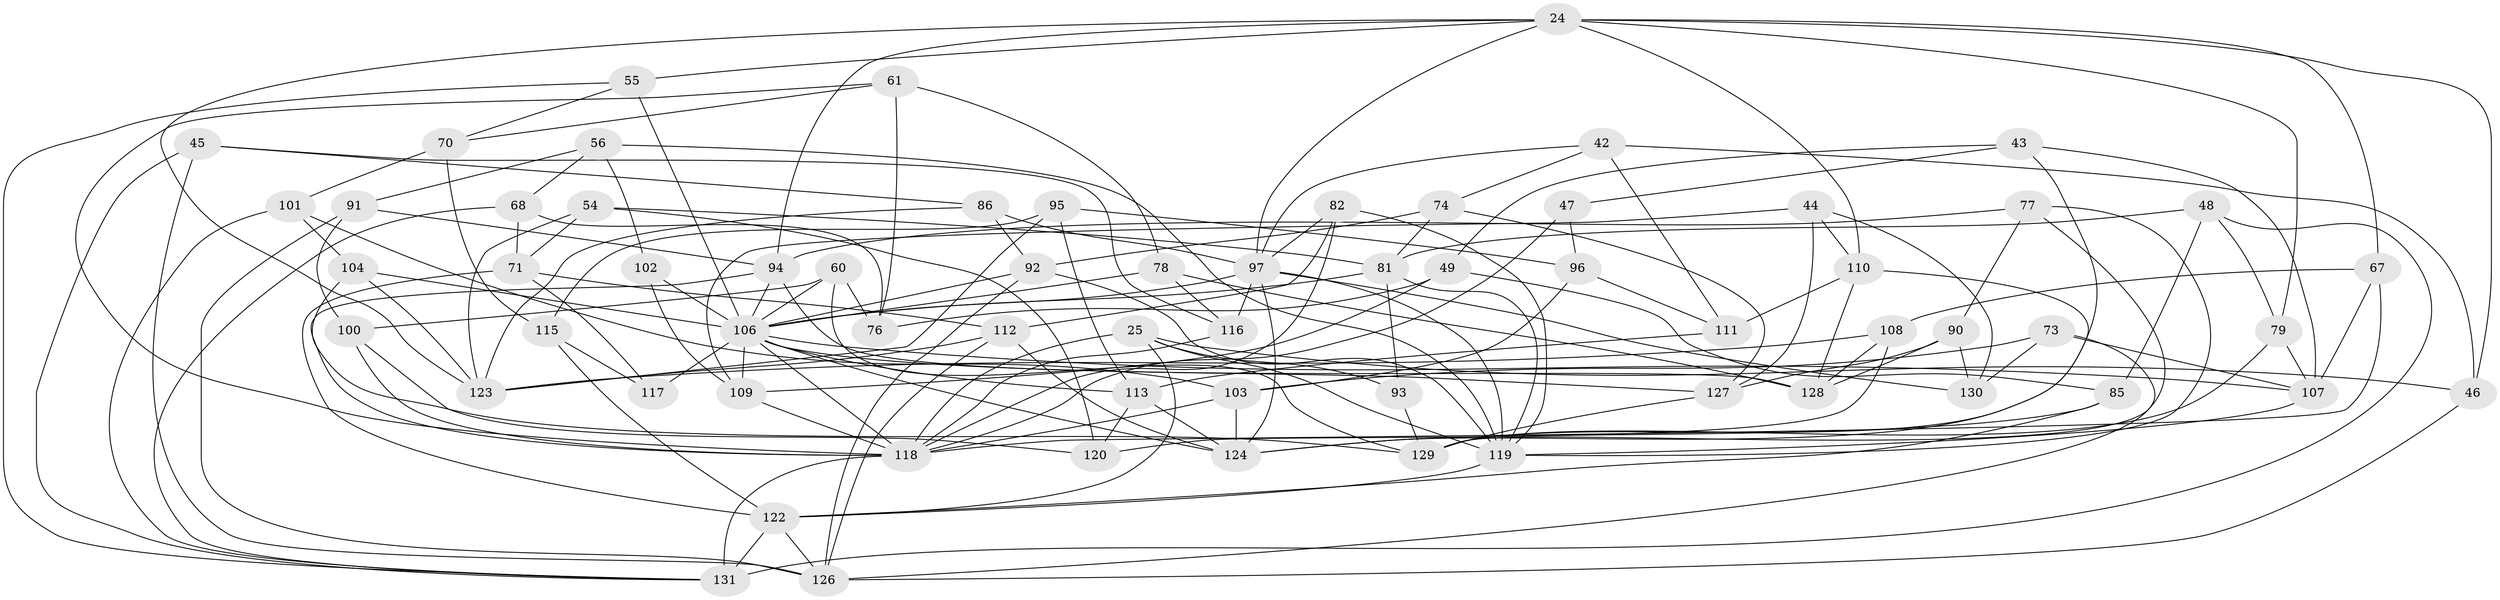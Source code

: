 // original degree distribution, {4: 1.0}
// Generated by graph-tools (version 1.1) at 2025/58/03/09/25 04:58:10]
// undirected, 65 vertices, 162 edges
graph export_dot {
graph [start="1"]
  node [color=gray90,style=filled];
  24 [super="+3+5+11"];
  25 [super="+13"];
  42;
  43;
  44;
  45;
  46;
  47;
  48;
  49;
  54;
  55;
  56;
  60;
  61;
  67 [super="+63"];
  68;
  70;
  71 [super="+19"];
  73;
  74;
  76;
  77;
  78 [super="+64"];
  79;
  81 [super="+34+80"];
  82;
  85;
  86;
  90;
  91;
  92 [super="+69"];
  93;
  94 [super="+32+58"];
  95;
  96;
  97 [super="+7+17+66"];
  100;
  101;
  102;
  103 [super="+89"];
  104 [super="+84"];
  106 [super="+75+62+99"];
  107 [super="+8+28"];
  108;
  109 [super="+6+87"];
  110 [super="+14"];
  111;
  112 [super="+1+26"];
  113 [super="+51"];
  115;
  116;
  117;
  118 [super="+114+105"];
  119 [super="+39+40+72"];
  120;
  122 [super="+41"];
  123 [super="+22+27"];
  124 [super="+20"];
  126 [super="+98"];
  127 [super="+125"];
  128 [super="+9"];
  129 [super="+65"];
  130;
  131 [super="+121"];
  24 -- 79;
  24 -- 97;
  24 -- 55;
  24 -- 46;
  24 -- 67;
  24 -- 94 [weight=2];
  24 -- 110 [weight=2];
  24 -- 123;
  25 -- 93 [weight=2];
  25 -- 46;
  25 -- 118;
  25 -- 122;
  25 -- 119;
  42 -- 46;
  42 -- 74;
  42 -- 97;
  42 -- 111;
  43 -- 49;
  43 -- 124;
  43 -- 47;
  43 -- 107;
  44 -- 130;
  44 -- 127;
  44 -- 110;
  44 -- 109;
  45 -- 116;
  45 -- 86;
  45 -- 131;
  45 -- 126;
  46 -- 126;
  47 -- 118 [weight=2];
  47 -- 96;
  48 -- 85;
  48 -- 79;
  48 -- 81;
  48 -- 131;
  49 -- 85;
  49 -- 76;
  49 -- 109;
  54 -- 120;
  54 -- 71;
  54 -- 123;
  54 -- 81;
  55 -- 70;
  55 -- 131;
  55 -- 106;
  56 -- 68;
  56 -- 119;
  56 -- 102;
  56 -- 91;
  60 -- 100;
  60 -- 76;
  60 -- 106;
  60 -- 129;
  61 -- 70;
  61 -- 76;
  61 -- 78;
  61 -- 118;
  67 -- 108;
  67 -- 107 [weight=2];
  67 -- 118 [weight=2];
  68 -- 76;
  68 -- 71;
  68 -- 131;
  70 -- 101;
  70 -- 115;
  71 -- 122;
  71 -- 112 [weight=2];
  71 -- 117;
  73 -- 103;
  73 -- 130;
  73 -- 107;
  73 -- 126;
  74 -- 127;
  74 -- 92;
  74 -- 81;
  77 -- 94;
  77 -- 90;
  77 -- 129;
  77 -- 119;
  78 -- 128 [weight=2];
  78 -- 116;
  78 -- 106 [weight=2];
  79 -- 129;
  79 -- 107;
  81 -- 106 [weight=3];
  81 -- 93;
  81 -- 119;
  82 -- 112;
  82 -- 97;
  82 -- 118;
  82 -- 119;
  85 -- 124;
  85 -- 122;
  86 -- 92;
  86 -- 123;
  86 -- 97;
  90 -- 128;
  90 -- 130;
  90 -- 127;
  91 -- 126;
  91 -- 100;
  91 -- 94;
  92 -- 126 [weight=2];
  92 -- 106;
  92 -- 119;
  93 -- 129;
  94 -- 128;
  94 -- 118 [weight=2];
  94 -- 106;
  95 -- 115;
  95 -- 123;
  95 -- 96;
  95 -- 113;
  96 -- 111;
  96 -- 103;
  97 -- 106 [weight=2];
  97 -- 130;
  97 -- 116;
  97 -- 124;
  97 -- 119;
  100 -- 120;
  100 -- 118;
  101 -- 103;
  101 -- 104;
  101 -- 131;
  102 -- 109 [weight=2];
  102 -- 106;
  103 -- 118;
  103 -- 124 [weight=2];
  104 -- 129 [weight=2];
  104 -- 123 [weight=2];
  104 -- 106;
  106 -- 107 [weight=2];
  106 -- 118 [weight=3];
  106 -- 113 [weight=2];
  106 -- 117 [weight=2];
  106 -- 124 [weight=2];
  106 -- 109 [weight=2];
  106 -- 127 [weight=2];
  107 -- 119;
  108 -- 120;
  108 -- 128;
  108 -- 123;
  109 -- 118 [weight=2];
  110 -- 128;
  110 -- 111;
  110 -- 129;
  111 -- 113;
  112 -- 126 [weight=2];
  112 -- 123;
  112 -- 124 [weight=2];
  113 -- 120;
  113 -- 124;
  115 -- 117;
  115 -- 122;
  116 -- 118;
  118 -- 131 [weight=3];
  119 -- 122 [weight=2];
  122 -- 131 [weight=2];
  122 -- 126 [weight=2];
  127 -- 129;
}
